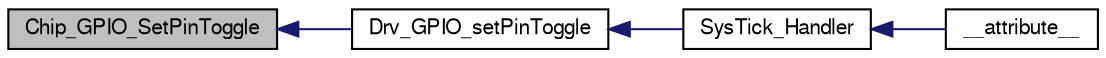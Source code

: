 digraph "Chip_GPIO_SetPinToggle"
{
  edge [fontname="FreeSans",fontsize="10",labelfontname="FreeSans",labelfontsize="10"];
  node [fontname="FreeSans",fontsize="10",shape=record];
  rankdir="LR";
  Node1 [label="Chip_GPIO_SetPinToggle",height=0.2,width=0.4,color="black", fillcolor="grey75", style="filled", fontcolor="black"];
  Node1 -> Node2 [dir="back",color="midnightblue",fontsize="10",style="solid"];
  Node2 [label="Drv_GPIO_setPinToggle",height=0.2,width=0.4,color="black", fillcolor="white", style="filled",URL="$group__GPIO__Library.html#ga240d6ad540b4d4cc042ea7a3a5746159",tooltip="Toggle an individual GPIO output to the opposite state. "];
  Node2 -> Node3 [dir="back",color="midnightblue",fontsize="10",style="solid"];
  Node3 [label="SysTick_Handler",height=0.2,width=0.4,color="black", fillcolor="white", style="filled",URL="$group__Devices__Library.html#gab5e09814056d617c521549e542639b7e",tooltip="Handle interrupt from SysTick timer. "];
  Node3 -> Node4 [dir="back",color="midnightblue",fontsize="10",style="solid"];
  Node4 [label="__attribute__",height=0.2,width=0.4,color="black", fillcolor="white", style="filled",URL="$cr__startup__lpc175x__6x_8c.html#adce420b900676fa0caed5a713cac82fb"];
}
